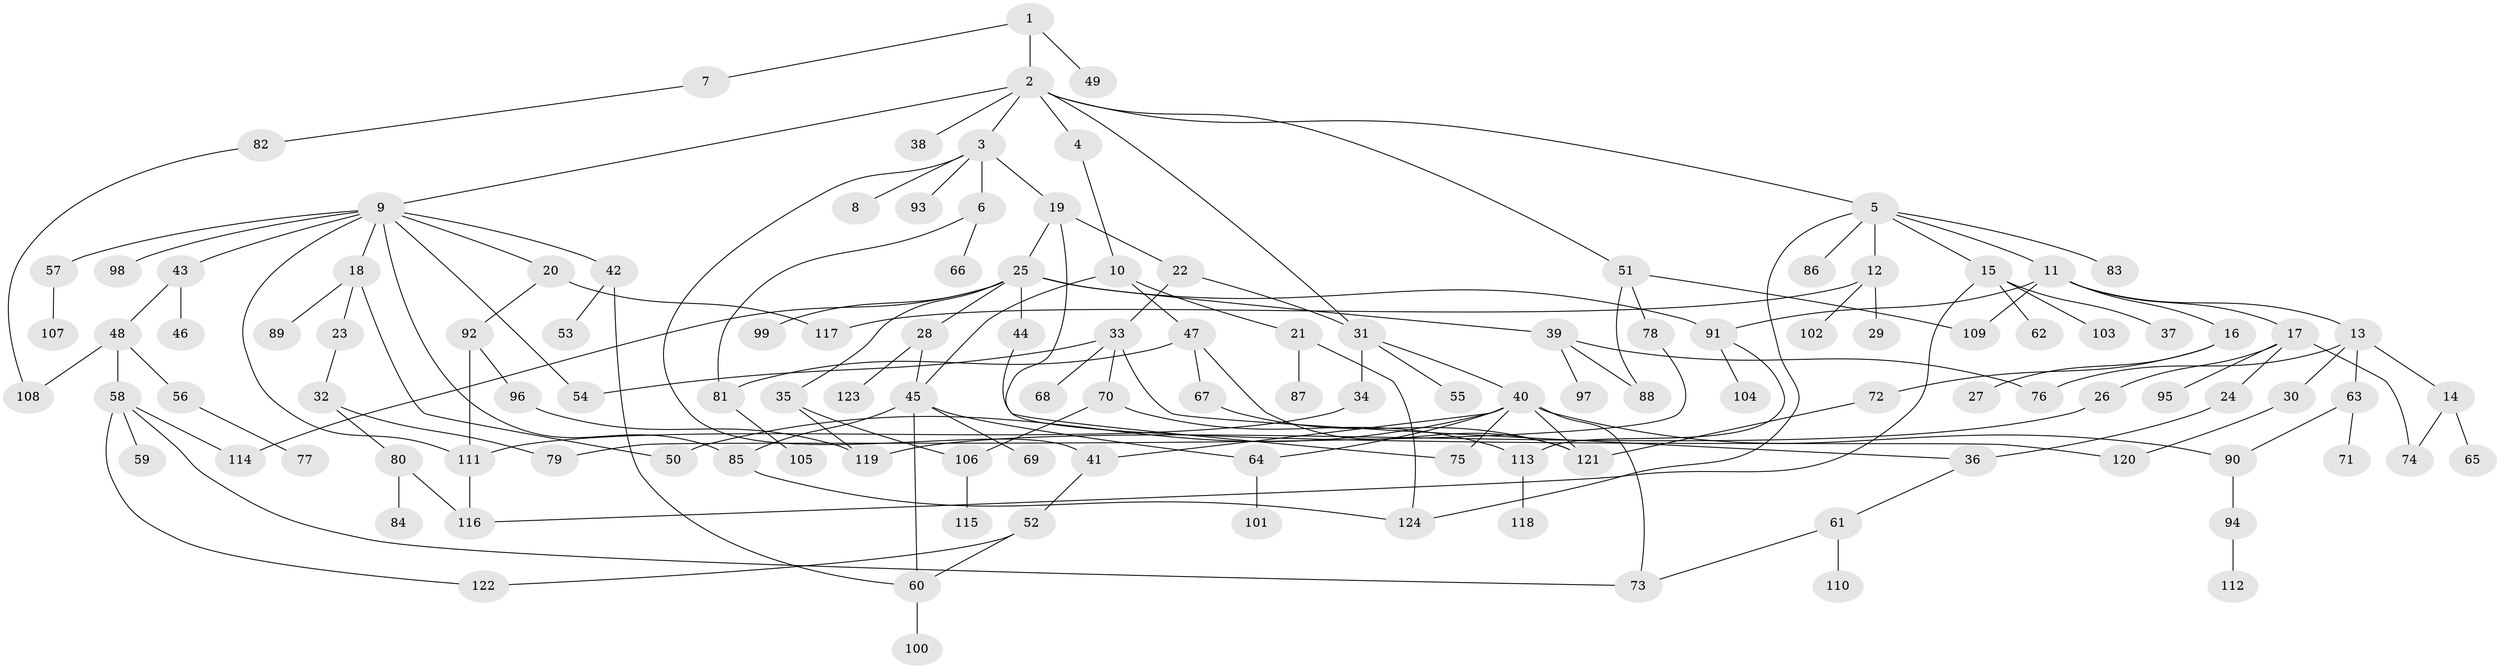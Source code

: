 // Generated by graph-tools (version 1.1) at 2025/10/02/27/25 16:10:53]
// undirected, 124 vertices, 162 edges
graph export_dot {
graph [start="1"]
  node [color=gray90,style=filled];
  1;
  2;
  3;
  4;
  5;
  6;
  7;
  8;
  9;
  10;
  11;
  12;
  13;
  14;
  15;
  16;
  17;
  18;
  19;
  20;
  21;
  22;
  23;
  24;
  25;
  26;
  27;
  28;
  29;
  30;
  31;
  32;
  33;
  34;
  35;
  36;
  37;
  38;
  39;
  40;
  41;
  42;
  43;
  44;
  45;
  46;
  47;
  48;
  49;
  50;
  51;
  52;
  53;
  54;
  55;
  56;
  57;
  58;
  59;
  60;
  61;
  62;
  63;
  64;
  65;
  66;
  67;
  68;
  69;
  70;
  71;
  72;
  73;
  74;
  75;
  76;
  77;
  78;
  79;
  80;
  81;
  82;
  83;
  84;
  85;
  86;
  87;
  88;
  89;
  90;
  91;
  92;
  93;
  94;
  95;
  96;
  97;
  98;
  99;
  100;
  101;
  102;
  103;
  104;
  105;
  106;
  107;
  108;
  109;
  110;
  111;
  112;
  113;
  114;
  115;
  116;
  117;
  118;
  119;
  120;
  121;
  122;
  123;
  124;
  1 -- 2;
  1 -- 7;
  1 -- 49;
  2 -- 3;
  2 -- 4;
  2 -- 5;
  2 -- 9;
  2 -- 38;
  2 -- 51;
  2 -- 31;
  3 -- 6;
  3 -- 8;
  3 -- 19;
  3 -- 41;
  3 -- 93;
  4 -- 10;
  5 -- 11;
  5 -- 12;
  5 -- 15;
  5 -- 83;
  5 -- 86;
  5 -- 124;
  6 -- 66;
  6 -- 81;
  7 -- 82;
  9 -- 18;
  9 -- 20;
  9 -- 42;
  9 -- 43;
  9 -- 54;
  9 -- 57;
  9 -- 85;
  9 -- 98;
  9 -- 111;
  10 -- 21;
  10 -- 47;
  10 -- 45;
  11 -- 13;
  11 -- 16;
  11 -- 17;
  11 -- 109;
  11 -- 91;
  12 -- 29;
  12 -- 102;
  12 -- 117;
  13 -- 14;
  13 -- 30;
  13 -- 63;
  13 -- 76;
  14 -- 65;
  14 -- 74;
  15 -- 37;
  15 -- 62;
  15 -- 103;
  15 -- 116;
  16 -- 27;
  16 -- 72;
  17 -- 24;
  17 -- 26;
  17 -- 74;
  17 -- 95;
  18 -- 23;
  18 -- 50;
  18 -- 89;
  19 -- 22;
  19 -- 25;
  19 -- 75;
  20 -- 92;
  20 -- 117;
  21 -- 87;
  21 -- 124;
  22 -- 31;
  22 -- 33;
  23 -- 32;
  24 -- 36;
  25 -- 28;
  25 -- 35;
  25 -- 39;
  25 -- 44;
  25 -- 91;
  25 -- 99;
  25 -- 114;
  26 -- 119;
  28 -- 45;
  28 -- 123;
  30 -- 120;
  31 -- 34;
  31 -- 40;
  31 -- 55;
  32 -- 79;
  32 -- 80;
  33 -- 68;
  33 -- 70;
  33 -- 36;
  33 -- 54;
  34 -- 111;
  35 -- 106;
  35 -- 119;
  36 -- 61;
  39 -- 76;
  39 -- 88;
  39 -- 97;
  40 -- 75;
  40 -- 64;
  40 -- 121;
  40 -- 73;
  40 -- 50;
  40 -- 90;
  40 -- 41;
  41 -- 52;
  42 -- 53;
  42 -- 60;
  43 -- 46;
  43 -- 48;
  44 -- 120;
  45 -- 60;
  45 -- 64;
  45 -- 69;
  45 -- 85;
  47 -- 67;
  47 -- 81;
  47 -- 121;
  48 -- 56;
  48 -- 58;
  48 -- 108;
  51 -- 78;
  51 -- 109;
  51 -- 88;
  52 -- 122;
  52 -- 60;
  56 -- 77;
  57 -- 107;
  58 -- 59;
  58 -- 73;
  58 -- 114;
  58 -- 122;
  60 -- 100;
  61 -- 110;
  61 -- 73;
  63 -- 71;
  63 -- 90;
  64 -- 101;
  67 -- 121;
  70 -- 106;
  70 -- 113;
  72 -- 121;
  78 -- 79;
  80 -- 84;
  80 -- 116;
  81 -- 105;
  82 -- 108;
  85 -- 124;
  90 -- 94;
  91 -- 104;
  91 -- 113;
  92 -- 96;
  92 -- 111;
  94 -- 112;
  96 -- 119;
  106 -- 115;
  111 -- 116;
  113 -- 118;
}
